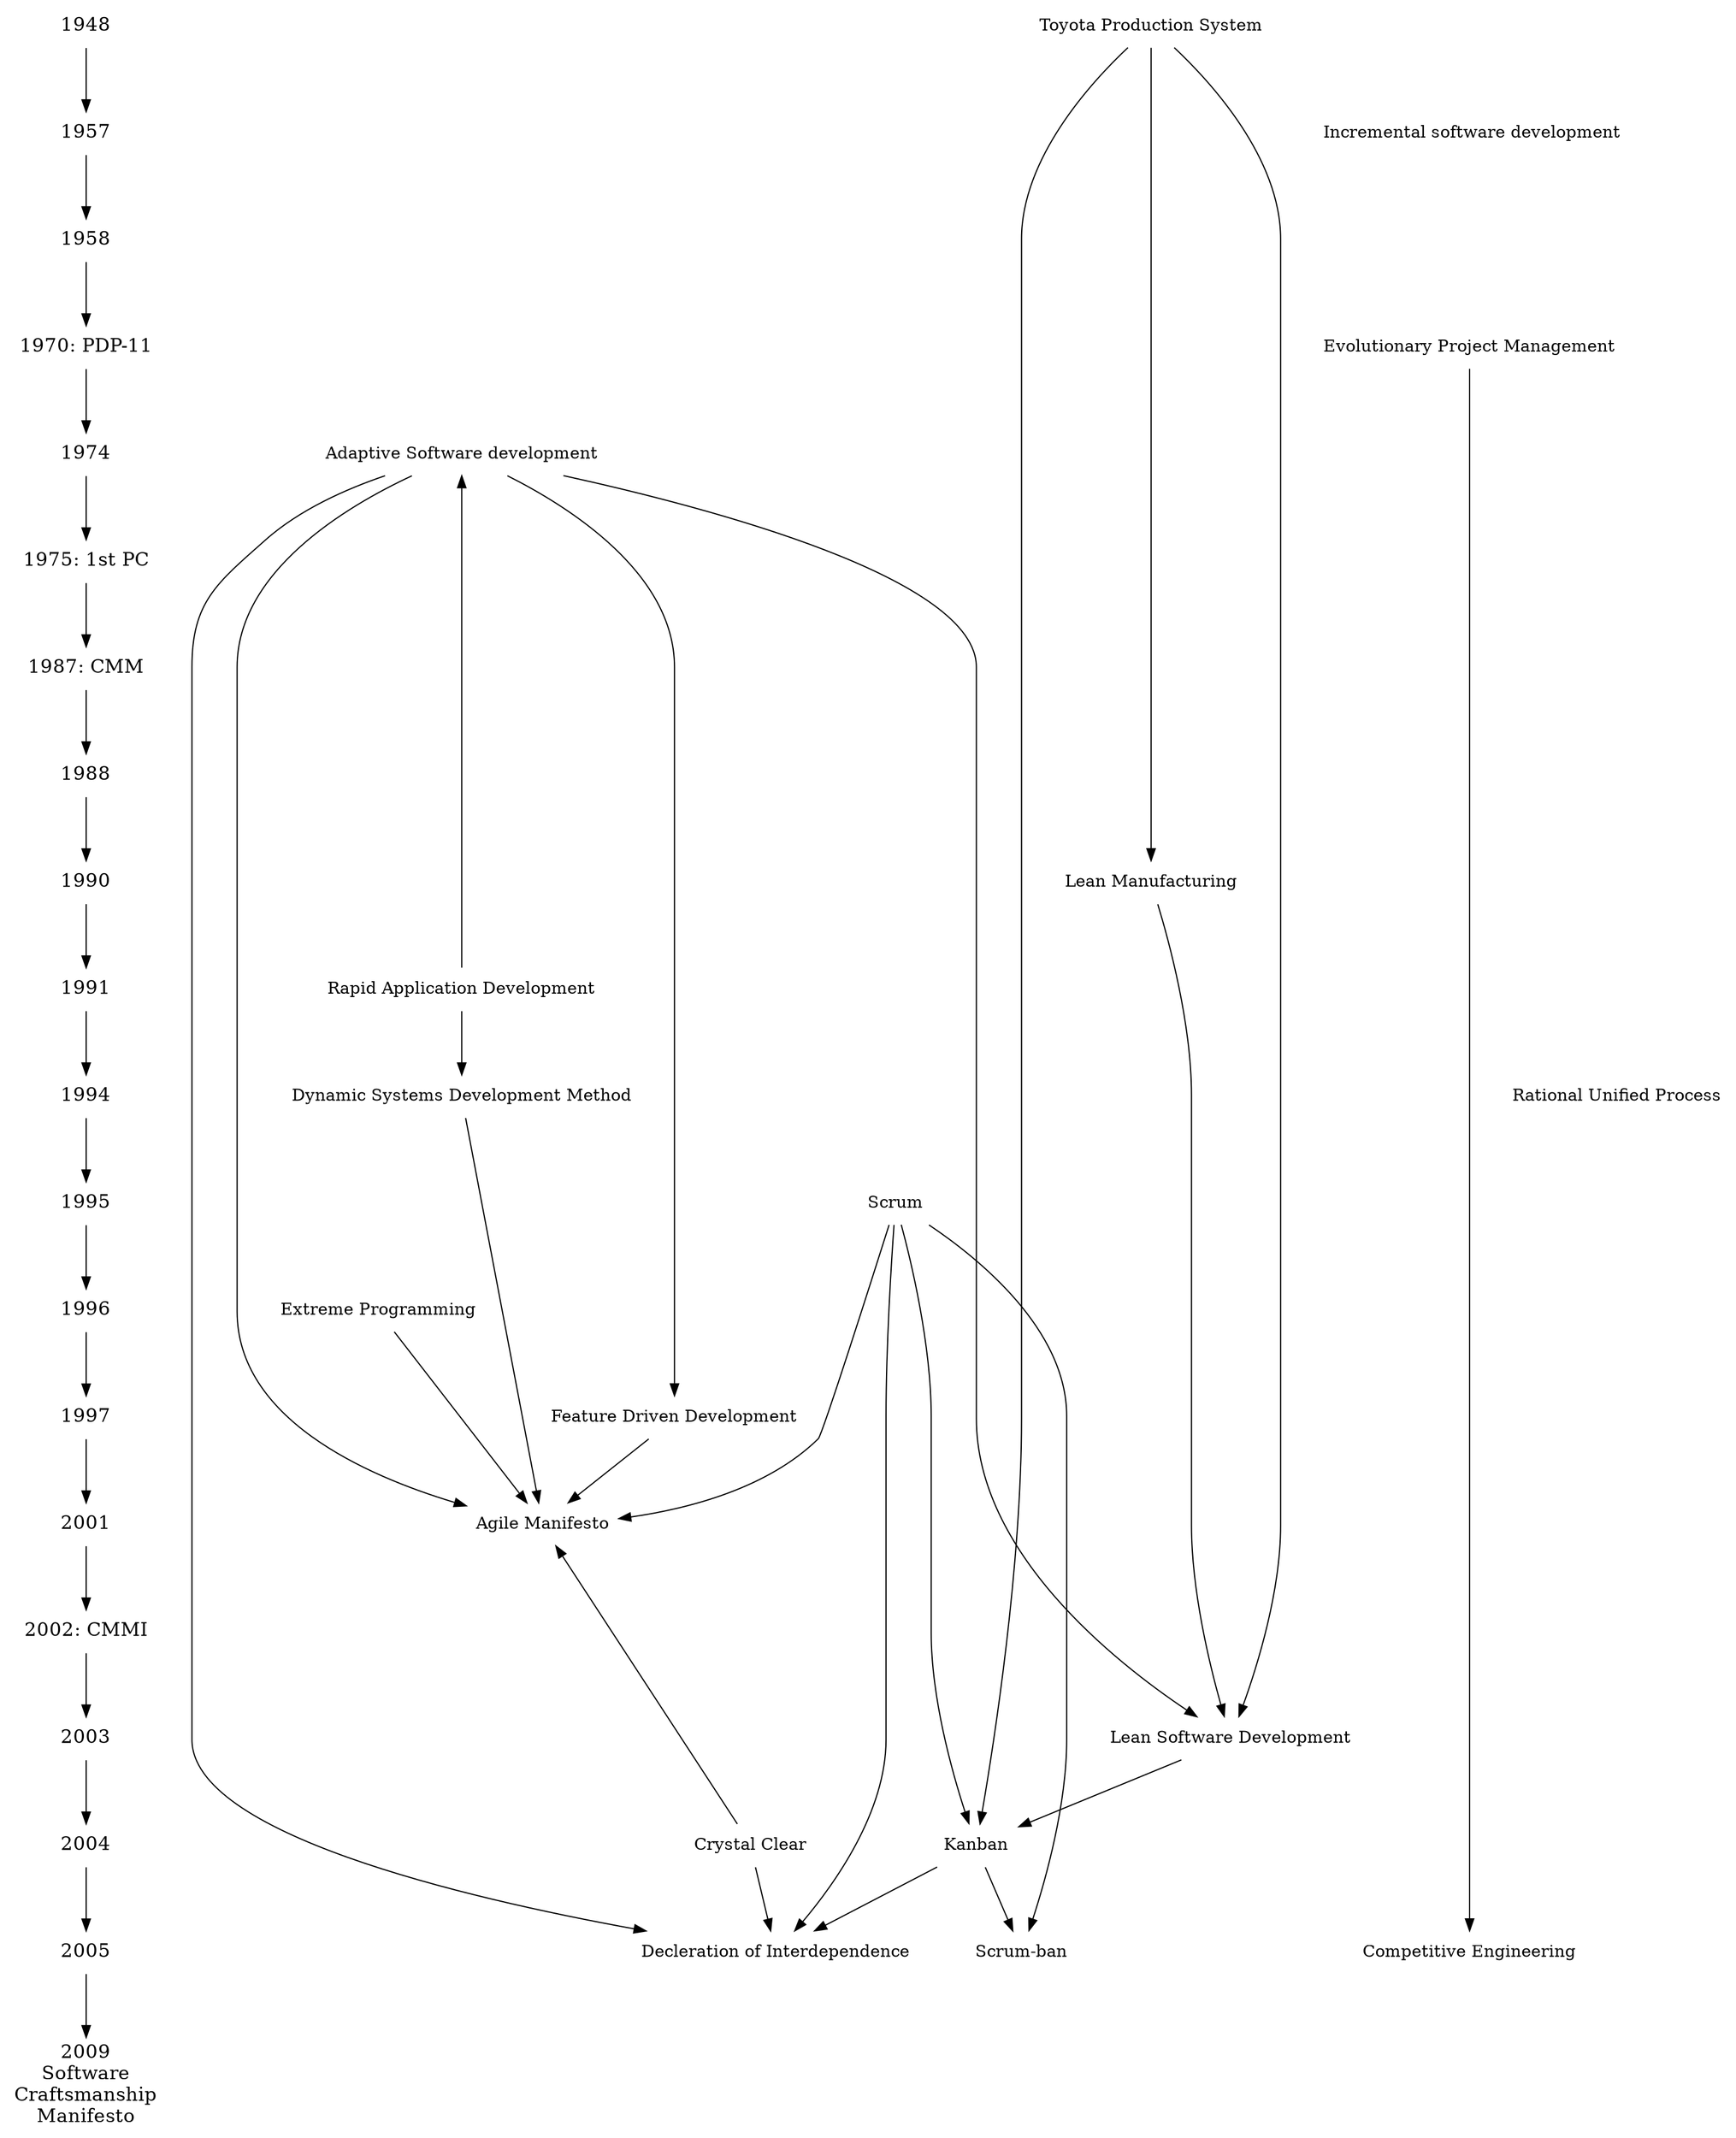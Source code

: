 digraph history {
    /* rankdir=LR; */
    ranksep=.75;
    {
        node[shape=plaintext, fontsize=16];
        1948 -> 1957 -> 1958 -> 1970 -> 1974 -> 1975 -> 1987 -> 1988;
        1988 -> 1990 -> 1991 -> 1994 -> 1995 -> 1996 -> 1997 -> 2001; 
        2001 -> 2002 -> 2003 -> 2004 -> 2005 -> 2009
    }
    node [shape=none];
    { rank = same; 1948; TPS; }
    { rank = same; 1957; Inc;}
    { rank = same; 1970; evo; }
    { rank = same; 1974; adapt; }
    { rank = same; 1990; Lean; } 
    { rank = same; 1991; rad; } 
    { rank = same; 1994; rup; dsdm; }
    { rank = same; 1995; scrum; }
    { rank = same; 1996; xp; }
    { rank = same; 1997; fdd; }
    { rank = same; 2001; am; }
    { rank = same; 2003; leansd; }   
    { rank = same; 2004; kanban; cc; }
    { rank = same; 2005; comp; doi; }
    2002[label="2002: CMMI"]
    1987[label="1987: CMM"]
    1975[label="1975: 1st PC"]
    1970[label="1970: PDP-11"]
    TPS[label="Toyota Production System"];
    Lean[label="Lean Manufacturing"];
    Inc[label="Incremental software development"];
    adapt[label="Adaptive Software development"];
    evo[label="Evolutionary Project Management"];
    comp[label="Competitive Engineering"];
    rup[label="Rational Unified Process"];
    scrum[label="Scrum"];
    cc[label="Crystal Clear"];
    xp[label="Extreme Programming"];
    fdd[label="Feature Driven Development"];
    dsdm[label="Dynamic Systems Development Method"];
    am[label="Agile Manifesto"];
    kanban[label="Kanban"];
    leansd[label="Lean Software Development"];
    scrumban[label="Scrum-ban"];
    rad[label="Rapid Application Development"]
    doi[label="Decleration of Interdependence"]
    2009[label="2009\nSoftware\nCraftsmanship\nManifesto"]
    TPS -> Lean -> leansd -> kanban;
    TPS -> leansd;
    TPS -> kanban;
    rad -> adapt;
    rad -> dsdm;
    adapt -> leansd;
    scrum -> kanban;
    adapt -> fdd;
    scrum -> am;
    dsdm -> am;
    xp -> am;
    cc -> am;
    adapt -> am;
    fdd -> am;
    scrum -> scrumban;
    kanban -> scrumban;
    evo -> comp;
    adapt -> doi;
    cc -> doi;
    scrum -> doi;
    kanban -> doi;
}
